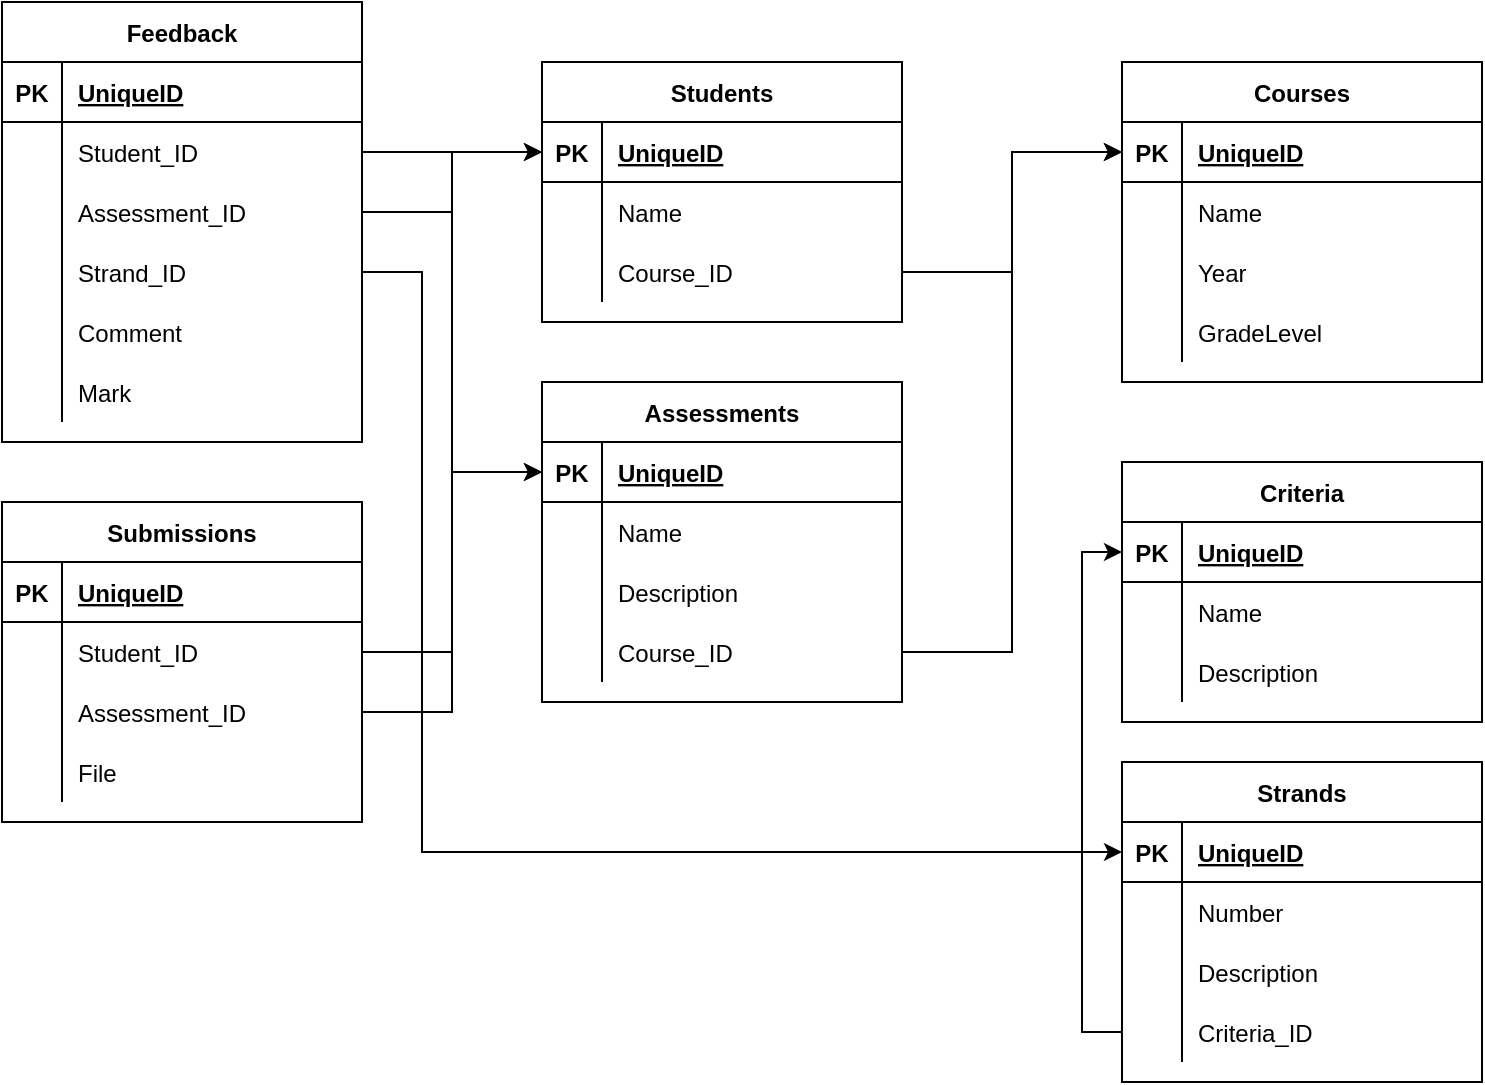 <mxfile version="14.6.9" type="google"><diagram id="i6B0ZyDG6WXaHz0yz57-" name="Page-1"><mxGraphModel dx="890" dy="598" grid="1" gridSize="10" guides="1" tooltips="1" connect="1" arrows="1" fold="1" page="1" pageScale="1" pageWidth="850" pageHeight="1100" math="0" shadow="0"><root><mxCell id="0"/><mxCell id="1" parent="0"/><mxCell id="EustaK-4bqcPozon1rY3-1" value="Students" style="shape=table;startSize=30;container=1;collapsible=1;childLayout=tableLayout;fixedRows=1;rowLines=0;fontStyle=1;align=center;resizeLast=1;" vertex="1" parent="1"><mxGeometry x="290" y="40" width="180" height="130" as="geometry"/></mxCell><mxCell id="EustaK-4bqcPozon1rY3-2" value="" style="shape=partialRectangle;collapsible=0;dropTarget=0;pointerEvents=0;fillColor=none;top=0;left=0;bottom=1;right=0;points=[[0,0.5],[1,0.5]];portConstraint=eastwest;" vertex="1" parent="EustaK-4bqcPozon1rY3-1"><mxGeometry y="30" width="180" height="30" as="geometry"/></mxCell><mxCell id="EustaK-4bqcPozon1rY3-3" value="PK" style="shape=partialRectangle;connectable=0;fillColor=none;top=0;left=0;bottom=0;right=0;fontStyle=1;overflow=hidden;" vertex="1" parent="EustaK-4bqcPozon1rY3-2"><mxGeometry width="30" height="30" as="geometry"/></mxCell><mxCell id="EustaK-4bqcPozon1rY3-4" value="UniqueID" style="shape=partialRectangle;connectable=0;fillColor=none;top=0;left=0;bottom=0;right=0;align=left;spacingLeft=6;fontStyle=5;overflow=hidden;" vertex="1" parent="EustaK-4bqcPozon1rY3-2"><mxGeometry x="30" width="150" height="30" as="geometry"/></mxCell><mxCell id="EustaK-4bqcPozon1rY3-5" value="" style="shape=partialRectangle;collapsible=0;dropTarget=0;pointerEvents=0;fillColor=none;top=0;left=0;bottom=0;right=0;points=[[0,0.5],[1,0.5]];portConstraint=eastwest;" vertex="1" parent="EustaK-4bqcPozon1rY3-1"><mxGeometry y="60" width="180" height="30" as="geometry"/></mxCell><mxCell id="EustaK-4bqcPozon1rY3-6" value="" style="shape=partialRectangle;connectable=0;fillColor=none;top=0;left=0;bottom=0;right=0;editable=1;overflow=hidden;" vertex="1" parent="EustaK-4bqcPozon1rY3-5"><mxGeometry width="30" height="30" as="geometry"/></mxCell><mxCell id="EustaK-4bqcPozon1rY3-7" value="Name" style="shape=partialRectangle;connectable=0;fillColor=none;top=0;left=0;bottom=0;right=0;align=left;spacingLeft=6;overflow=hidden;" vertex="1" parent="EustaK-4bqcPozon1rY3-5"><mxGeometry x="30" width="150" height="30" as="geometry"/></mxCell><mxCell id="EustaK-4bqcPozon1rY3-8" value="" style="shape=partialRectangle;collapsible=0;dropTarget=0;pointerEvents=0;fillColor=none;top=0;left=0;bottom=0;right=0;points=[[0,0.5],[1,0.5]];portConstraint=eastwest;" vertex="1" parent="EustaK-4bqcPozon1rY3-1"><mxGeometry y="90" width="180" height="30" as="geometry"/></mxCell><mxCell id="EustaK-4bqcPozon1rY3-9" value="" style="shape=partialRectangle;connectable=0;fillColor=none;top=0;left=0;bottom=0;right=0;editable=1;overflow=hidden;" vertex="1" parent="EustaK-4bqcPozon1rY3-8"><mxGeometry width="30" height="30" as="geometry"/></mxCell><mxCell id="EustaK-4bqcPozon1rY3-10" value="Course_ID" style="shape=partialRectangle;connectable=0;fillColor=none;top=0;left=0;bottom=0;right=0;align=left;spacingLeft=6;overflow=hidden;" vertex="1" parent="EustaK-4bqcPozon1rY3-8"><mxGeometry x="30" width="150" height="30" as="geometry"/></mxCell><mxCell id="EustaK-4bqcPozon1rY3-14" value="Assessments" style="shape=table;startSize=30;container=1;collapsible=1;childLayout=tableLayout;fixedRows=1;rowLines=0;fontStyle=1;align=center;resizeLast=1;" vertex="1" parent="1"><mxGeometry x="290" y="200" width="180" height="160" as="geometry"/></mxCell><mxCell id="EustaK-4bqcPozon1rY3-15" value="" style="shape=partialRectangle;collapsible=0;dropTarget=0;pointerEvents=0;fillColor=none;top=0;left=0;bottom=1;right=0;points=[[0,0.5],[1,0.5]];portConstraint=eastwest;" vertex="1" parent="EustaK-4bqcPozon1rY3-14"><mxGeometry y="30" width="180" height="30" as="geometry"/></mxCell><mxCell id="EustaK-4bqcPozon1rY3-16" value="PK" style="shape=partialRectangle;connectable=0;fillColor=none;top=0;left=0;bottom=0;right=0;fontStyle=1;overflow=hidden;" vertex="1" parent="EustaK-4bqcPozon1rY3-15"><mxGeometry width="30" height="30" as="geometry"/></mxCell><mxCell id="EustaK-4bqcPozon1rY3-17" value="UniqueID" style="shape=partialRectangle;connectable=0;fillColor=none;top=0;left=0;bottom=0;right=0;align=left;spacingLeft=6;fontStyle=5;overflow=hidden;" vertex="1" parent="EustaK-4bqcPozon1rY3-15"><mxGeometry x="30" width="150" height="30" as="geometry"/></mxCell><mxCell id="EustaK-4bqcPozon1rY3-18" value="" style="shape=partialRectangle;collapsible=0;dropTarget=0;pointerEvents=0;fillColor=none;top=0;left=0;bottom=0;right=0;points=[[0,0.5],[1,0.5]];portConstraint=eastwest;" vertex="1" parent="EustaK-4bqcPozon1rY3-14"><mxGeometry y="60" width="180" height="30" as="geometry"/></mxCell><mxCell id="EustaK-4bqcPozon1rY3-19" value="" style="shape=partialRectangle;connectable=0;fillColor=none;top=0;left=0;bottom=0;right=0;editable=1;overflow=hidden;" vertex="1" parent="EustaK-4bqcPozon1rY3-18"><mxGeometry width="30" height="30" as="geometry"/></mxCell><mxCell id="EustaK-4bqcPozon1rY3-20" value="Name" style="shape=partialRectangle;connectable=0;fillColor=none;top=0;left=0;bottom=0;right=0;align=left;spacingLeft=6;overflow=hidden;" vertex="1" parent="EustaK-4bqcPozon1rY3-18"><mxGeometry x="30" width="150" height="30" as="geometry"/></mxCell><mxCell id="EustaK-4bqcPozon1rY3-21" value="" style="shape=partialRectangle;collapsible=0;dropTarget=0;pointerEvents=0;fillColor=none;top=0;left=0;bottom=0;right=0;points=[[0,0.5],[1,0.5]];portConstraint=eastwest;" vertex="1" parent="EustaK-4bqcPozon1rY3-14"><mxGeometry y="90" width="180" height="30" as="geometry"/></mxCell><mxCell id="EustaK-4bqcPozon1rY3-22" value="" style="shape=partialRectangle;connectable=0;fillColor=none;top=0;left=0;bottom=0;right=0;editable=1;overflow=hidden;" vertex="1" parent="EustaK-4bqcPozon1rY3-21"><mxGeometry width="30" height="30" as="geometry"/></mxCell><mxCell id="EustaK-4bqcPozon1rY3-23" value="Description" style="shape=partialRectangle;connectable=0;fillColor=none;top=0;left=0;bottom=0;right=0;align=left;spacingLeft=6;overflow=hidden;" vertex="1" parent="EustaK-4bqcPozon1rY3-21"><mxGeometry x="30" width="150" height="30" as="geometry"/></mxCell><mxCell id="EustaK-4bqcPozon1rY3-24" value="" style="shape=partialRectangle;collapsible=0;dropTarget=0;pointerEvents=0;fillColor=none;top=0;left=0;bottom=0;right=0;points=[[0,0.5],[1,0.5]];portConstraint=eastwest;" vertex="1" parent="EustaK-4bqcPozon1rY3-14"><mxGeometry y="120" width="180" height="30" as="geometry"/></mxCell><mxCell id="EustaK-4bqcPozon1rY3-25" value="" style="shape=partialRectangle;connectable=0;fillColor=none;top=0;left=0;bottom=0;right=0;editable=1;overflow=hidden;" vertex="1" parent="EustaK-4bqcPozon1rY3-24"><mxGeometry width="30" height="30" as="geometry"/></mxCell><mxCell id="EustaK-4bqcPozon1rY3-26" value="Course_ID" style="shape=partialRectangle;connectable=0;fillColor=none;top=0;left=0;bottom=0;right=0;align=left;spacingLeft=6;overflow=hidden;" vertex="1" parent="EustaK-4bqcPozon1rY3-24"><mxGeometry x="30" width="150" height="30" as="geometry"/></mxCell><mxCell id="EustaK-4bqcPozon1rY3-27" value="Courses" style="shape=table;startSize=30;container=1;collapsible=1;childLayout=tableLayout;fixedRows=1;rowLines=0;fontStyle=1;align=center;resizeLast=1;" vertex="1" parent="1"><mxGeometry x="580" y="40" width="180" height="160" as="geometry"/></mxCell><mxCell id="EustaK-4bqcPozon1rY3-28" value="" style="shape=partialRectangle;collapsible=0;dropTarget=0;pointerEvents=0;fillColor=none;top=0;left=0;bottom=1;right=0;points=[[0,0.5],[1,0.5]];portConstraint=eastwest;" vertex="1" parent="EustaK-4bqcPozon1rY3-27"><mxGeometry y="30" width="180" height="30" as="geometry"/></mxCell><mxCell id="EustaK-4bqcPozon1rY3-29" value="PK" style="shape=partialRectangle;connectable=0;fillColor=none;top=0;left=0;bottom=0;right=0;fontStyle=1;overflow=hidden;" vertex="1" parent="EustaK-4bqcPozon1rY3-28"><mxGeometry width="30" height="30" as="geometry"/></mxCell><mxCell id="EustaK-4bqcPozon1rY3-30" value="UniqueID" style="shape=partialRectangle;connectable=0;fillColor=none;top=0;left=0;bottom=0;right=0;align=left;spacingLeft=6;fontStyle=5;overflow=hidden;" vertex="1" parent="EustaK-4bqcPozon1rY3-28"><mxGeometry x="30" width="150" height="30" as="geometry"/></mxCell><mxCell id="EustaK-4bqcPozon1rY3-31" value="" style="shape=partialRectangle;collapsible=0;dropTarget=0;pointerEvents=0;fillColor=none;top=0;left=0;bottom=0;right=0;points=[[0,0.5],[1,0.5]];portConstraint=eastwest;" vertex="1" parent="EustaK-4bqcPozon1rY3-27"><mxGeometry y="60" width="180" height="30" as="geometry"/></mxCell><mxCell id="EustaK-4bqcPozon1rY3-32" value="" style="shape=partialRectangle;connectable=0;fillColor=none;top=0;left=0;bottom=0;right=0;editable=1;overflow=hidden;" vertex="1" parent="EustaK-4bqcPozon1rY3-31"><mxGeometry width="30" height="30" as="geometry"/></mxCell><mxCell id="EustaK-4bqcPozon1rY3-33" value="Name" style="shape=partialRectangle;connectable=0;fillColor=none;top=0;left=0;bottom=0;right=0;align=left;spacingLeft=6;overflow=hidden;" vertex="1" parent="EustaK-4bqcPozon1rY3-31"><mxGeometry x="30" width="150" height="30" as="geometry"/></mxCell><mxCell id="EustaK-4bqcPozon1rY3-34" value="" style="shape=partialRectangle;collapsible=0;dropTarget=0;pointerEvents=0;fillColor=none;top=0;left=0;bottom=0;right=0;points=[[0,0.5],[1,0.5]];portConstraint=eastwest;" vertex="1" parent="EustaK-4bqcPozon1rY3-27"><mxGeometry y="90" width="180" height="30" as="geometry"/></mxCell><mxCell id="EustaK-4bqcPozon1rY3-35" value="" style="shape=partialRectangle;connectable=0;fillColor=none;top=0;left=0;bottom=0;right=0;editable=1;overflow=hidden;" vertex="1" parent="EustaK-4bqcPozon1rY3-34"><mxGeometry width="30" height="30" as="geometry"/></mxCell><mxCell id="EustaK-4bqcPozon1rY3-36" value="Year" style="shape=partialRectangle;connectable=0;fillColor=none;top=0;left=0;bottom=0;right=0;align=left;spacingLeft=6;overflow=hidden;" vertex="1" parent="EustaK-4bqcPozon1rY3-34"><mxGeometry x="30" width="150" height="30" as="geometry"/></mxCell><mxCell id="EustaK-4bqcPozon1rY3-41" value="" style="shape=partialRectangle;collapsible=0;dropTarget=0;pointerEvents=0;fillColor=none;top=0;left=0;bottom=0;right=0;points=[[0,0.5],[1,0.5]];portConstraint=eastwest;" vertex="1" parent="EustaK-4bqcPozon1rY3-27"><mxGeometry y="120" width="180" height="30" as="geometry"/></mxCell><mxCell id="EustaK-4bqcPozon1rY3-42" value="" style="shape=partialRectangle;connectable=0;fillColor=none;top=0;left=0;bottom=0;right=0;editable=1;overflow=hidden;" vertex="1" parent="EustaK-4bqcPozon1rY3-41"><mxGeometry width="30" height="30" as="geometry"/></mxCell><mxCell id="EustaK-4bqcPozon1rY3-43" value="GradeLevel" style="shape=partialRectangle;connectable=0;fillColor=none;top=0;left=0;bottom=0;right=0;align=left;spacingLeft=6;overflow=hidden;" vertex="1" parent="EustaK-4bqcPozon1rY3-41"><mxGeometry x="30" width="150" height="30" as="geometry"/></mxCell><mxCell id="EustaK-4bqcPozon1rY3-40" style="edgeStyle=orthogonalEdgeStyle;rounded=0;orthogonalLoop=1;jettySize=auto;html=1;" edge="1" parent="1" source="EustaK-4bqcPozon1rY3-8" target="EustaK-4bqcPozon1rY3-28"><mxGeometry relative="1" as="geometry"/></mxCell><mxCell id="EustaK-4bqcPozon1rY3-44" style="edgeStyle=orthogonalEdgeStyle;rounded=0;orthogonalLoop=1;jettySize=auto;html=1;" edge="1" parent="1" source="EustaK-4bqcPozon1rY3-24" target="EustaK-4bqcPozon1rY3-28"><mxGeometry relative="1" as="geometry"/></mxCell><mxCell id="EustaK-4bqcPozon1rY3-45" value="Feedback" style="shape=table;startSize=30;container=1;collapsible=1;childLayout=tableLayout;fixedRows=1;rowLines=0;fontStyle=1;align=center;resizeLast=1;" vertex="1" parent="1"><mxGeometry x="20" y="10" width="180" height="220" as="geometry"/></mxCell><mxCell id="EustaK-4bqcPozon1rY3-46" value="" style="shape=partialRectangle;collapsible=0;dropTarget=0;pointerEvents=0;fillColor=none;top=0;left=0;bottom=1;right=0;points=[[0,0.5],[1,0.5]];portConstraint=eastwest;" vertex="1" parent="EustaK-4bqcPozon1rY3-45"><mxGeometry y="30" width="180" height="30" as="geometry"/></mxCell><mxCell id="EustaK-4bqcPozon1rY3-47" value="PK" style="shape=partialRectangle;connectable=0;fillColor=none;top=0;left=0;bottom=0;right=0;fontStyle=1;overflow=hidden;" vertex="1" parent="EustaK-4bqcPozon1rY3-46"><mxGeometry width="30" height="30" as="geometry"/></mxCell><mxCell id="EustaK-4bqcPozon1rY3-48" value="UniqueID" style="shape=partialRectangle;connectable=0;fillColor=none;top=0;left=0;bottom=0;right=0;align=left;spacingLeft=6;fontStyle=5;overflow=hidden;" vertex="1" parent="EustaK-4bqcPozon1rY3-46"><mxGeometry x="30" width="150" height="30" as="geometry"/></mxCell><mxCell id="EustaK-4bqcPozon1rY3-49" value="" style="shape=partialRectangle;collapsible=0;dropTarget=0;pointerEvents=0;fillColor=none;top=0;left=0;bottom=0;right=0;points=[[0,0.5],[1,0.5]];portConstraint=eastwest;" vertex="1" parent="EustaK-4bqcPozon1rY3-45"><mxGeometry y="60" width="180" height="30" as="geometry"/></mxCell><mxCell id="EustaK-4bqcPozon1rY3-50" value="" style="shape=partialRectangle;connectable=0;fillColor=none;top=0;left=0;bottom=0;right=0;editable=1;overflow=hidden;" vertex="1" parent="EustaK-4bqcPozon1rY3-49"><mxGeometry width="30" height="30" as="geometry"/></mxCell><mxCell id="EustaK-4bqcPozon1rY3-51" value="Student_ID" style="shape=partialRectangle;connectable=0;fillColor=none;top=0;left=0;bottom=0;right=0;align=left;spacingLeft=6;overflow=hidden;" vertex="1" parent="EustaK-4bqcPozon1rY3-49"><mxGeometry x="30" width="150" height="30" as="geometry"/></mxCell><mxCell id="EustaK-4bqcPozon1rY3-52" value="" style="shape=partialRectangle;collapsible=0;dropTarget=0;pointerEvents=0;fillColor=none;top=0;left=0;bottom=0;right=0;points=[[0,0.5],[1,0.5]];portConstraint=eastwest;" vertex="1" parent="EustaK-4bqcPozon1rY3-45"><mxGeometry y="90" width="180" height="30" as="geometry"/></mxCell><mxCell id="EustaK-4bqcPozon1rY3-53" value="" style="shape=partialRectangle;connectable=0;fillColor=none;top=0;left=0;bottom=0;right=0;editable=1;overflow=hidden;" vertex="1" parent="EustaK-4bqcPozon1rY3-52"><mxGeometry width="30" height="30" as="geometry"/></mxCell><mxCell id="EustaK-4bqcPozon1rY3-54" value="Assessment_ID" style="shape=partialRectangle;connectable=0;fillColor=none;top=0;left=0;bottom=0;right=0;align=left;spacingLeft=6;overflow=hidden;" vertex="1" parent="EustaK-4bqcPozon1rY3-52"><mxGeometry x="30" width="150" height="30" as="geometry"/></mxCell><mxCell id="EustaK-4bqcPozon1rY3-55" value="" style="shape=partialRectangle;collapsible=0;dropTarget=0;pointerEvents=0;fillColor=none;top=0;left=0;bottom=0;right=0;points=[[0,0.5],[1,0.5]];portConstraint=eastwest;" vertex="1" parent="EustaK-4bqcPozon1rY3-45"><mxGeometry y="120" width="180" height="30" as="geometry"/></mxCell><mxCell id="EustaK-4bqcPozon1rY3-56" value="" style="shape=partialRectangle;connectable=0;fillColor=none;top=0;left=0;bottom=0;right=0;editable=1;overflow=hidden;" vertex="1" parent="EustaK-4bqcPozon1rY3-55"><mxGeometry width="30" height="30" as="geometry"/></mxCell><mxCell id="EustaK-4bqcPozon1rY3-57" value="Strand_ID" style="shape=partialRectangle;connectable=0;fillColor=none;top=0;left=0;bottom=0;right=0;align=left;spacingLeft=6;overflow=hidden;" vertex="1" parent="EustaK-4bqcPozon1rY3-55"><mxGeometry x="30" width="150" height="30" as="geometry"/></mxCell><mxCell id="EustaK-4bqcPozon1rY3-58" value="" style="shape=partialRectangle;collapsible=0;dropTarget=0;pointerEvents=0;fillColor=none;top=0;left=0;bottom=0;right=0;points=[[0,0.5],[1,0.5]];portConstraint=eastwest;" vertex="1" parent="EustaK-4bqcPozon1rY3-45"><mxGeometry y="150" width="180" height="30" as="geometry"/></mxCell><mxCell id="EustaK-4bqcPozon1rY3-59" value="" style="shape=partialRectangle;connectable=0;fillColor=none;top=0;left=0;bottom=0;right=0;editable=1;overflow=hidden;" vertex="1" parent="EustaK-4bqcPozon1rY3-58"><mxGeometry width="30" height="30" as="geometry"/></mxCell><mxCell id="EustaK-4bqcPozon1rY3-60" value="Comment" style="shape=partialRectangle;connectable=0;fillColor=none;top=0;left=0;bottom=0;right=0;align=left;spacingLeft=6;overflow=hidden;" vertex="1" parent="EustaK-4bqcPozon1rY3-58"><mxGeometry x="30" width="150" height="30" as="geometry"/></mxCell><mxCell id="EustaK-4bqcPozon1rY3-91" value="" style="shape=partialRectangle;collapsible=0;dropTarget=0;pointerEvents=0;fillColor=none;top=0;left=0;bottom=0;right=0;points=[[0,0.5],[1,0.5]];portConstraint=eastwest;" vertex="1" parent="EustaK-4bqcPozon1rY3-45"><mxGeometry y="180" width="180" height="30" as="geometry"/></mxCell><mxCell id="EustaK-4bqcPozon1rY3-92" value="" style="shape=partialRectangle;connectable=0;fillColor=none;top=0;left=0;bottom=0;right=0;editable=1;overflow=hidden;" vertex="1" parent="EustaK-4bqcPozon1rY3-91"><mxGeometry width="30" height="30" as="geometry"/></mxCell><mxCell id="EustaK-4bqcPozon1rY3-93" value="Mark" style="shape=partialRectangle;connectable=0;fillColor=none;top=0;left=0;bottom=0;right=0;align=left;spacingLeft=6;overflow=hidden;" vertex="1" parent="EustaK-4bqcPozon1rY3-91"><mxGeometry x="30" width="150" height="30" as="geometry"/></mxCell><mxCell id="EustaK-4bqcPozon1rY3-61" style="edgeStyle=orthogonalEdgeStyle;rounded=0;orthogonalLoop=1;jettySize=auto;html=1;" edge="1" parent="1" source="EustaK-4bqcPozon1rY3-49" target="EustaK-4bqcPozon1rY3-2"><mxGeometry relative="1" as="geometry"/></mxCell><mxCell id="EustaK-4bqcPozon1rY3-62" style="edgeStyle=orthogonalEdgeStyle;rounded=0;orthogonalLoop=1;jettySize=auto;html=1;" edge="1" parent="1" source="EustaK-4bqcPozon1rY3-52" target="EustaK-4bqcPozon1rY3-15"><mxGeometry relative="1" as="geometry"/></mxCell><mxCell id="EustaK-4bqcPozon1rY3-63" value="Criteria" style="shape=table;startSize=30;container=1;collapsible=1;childLayout=tableLayout;fixedRows=1;rowLines=0;fontStyle=1;align=center;resizeLast=1;" vertex="1" parent="1"><mxGeometry x="580" y="240" width="180" height="130" as="geometry"/></mxCell><mxCell id="EustaK-4bqcPozon1rY3-64" value="" style="shape=partialRectangle;collapsible=0;dropTarget=0;pointerEvents=0;fillColor=none;top=0;left=0;bottom=1;right=0;points=[[0,0.5],[1,0.5]];portConstraint=eastwest;" vertex="1" parent="EustaK-4bqcPozon1rY3-63"><mxGeometry y="30" width="180" height="30" as="geometry"/></mxCell><mxCell id="EustaK-4bqcPozon1rY3-65" value="PK" style="shape=partialRectangle;connectable=0;fillColor=none;top=0;left=0;bottom=0;right=0;fontStyle=1;overflow=hidden;" vertex="1" parent="EustaK-4bqcPozon1rY3-64"><mxGeometry width="30" height="30" as="geometry"/></mxCell><mxCell id="EustaK-4bqcPozon1rY3-66" value="UniqueID" style="shape=partialRectangle;connectable=0;fillColor=none;top=0;left=0;bottom=0;right=0;align=left;spacingLeft=6;fontStyle=5;overflow=hidden;" vertex="1" parent="EustaK-4bqcPozon1rY3-64"><mxGeometry x="30" width="150" height="30" as="geometry"/></mxCell><mxCell id="EustaK-4bqcPozon1rY3-67" value="" style="shape=partialRectangle;collapsible=0;dropTarget=0;pointerEvents=0;fillColor=none;top=0;left=0;bottom=0;right=0;points=[[0,0.5],[1,0.5]];portConstraint=eastwest;" vertex="1" parent="EustaK-4bqcPozon1rY3-63"><mxGeometry y="60" width="180" height="30" as="geometry"/></mxCell><mxCell id="EustaK-4bqcPozon1rY3-68" value="" style="shape=partialRectangle;connectable=0;fillColor=none;top=0;left=0;bottom=0;right=0;editable=1;overflow=hidden;" vertex="1" parent="EustaK-4bqcPozon1rY3-67"><mxGeometry width="30" height="30" as="geometry"/></mxCell><mxCell id="EustaK-4bqcPozon1rY3-69" value="Name" style="shape=partialRectangle;connectable=0;fillColor=none;top=0;left=0;bottom=0;right=0;align=left;spacingLeft=6;overflow=hidden;" vertex="1" parent="EustaK-4bqcPozon1rY3-67"><mxGeometry x="30" width="150" height="30" as="geometry"/></mxCell><mxCell id="EustaK-4bqcPozon1rY3-70" value="" style="shape=partialRectangle;collapsible=0;dropTarget=0;pointerEvents=0;fillColor=none;top=0;left=0;bottom=0;right=0;points=[[0,0.5],[1,0.5]];portConstraint=eastwest;" vertex="1" parent="EustaK-4bqcPozon1rY3-63"><mxGeometry y="90" width="180" height="30" as="geometry"/></mxCell><mxCell id="EustaK-4bqcPozon1rY3-71" value="" style="shape=partialRectangle;connectable=0;fillColor=none;top=0;left=0;bottom=0;right=0;editable=1;overflow=hidden;" vertex="1" parent="EustaK-4bqcPozon1rY3-70"><mxGeometry width="30" height="30" as="geometry"/></mxCell><mxCell id="EustaK-4bqcPozon1rY3-72" value="Description" style="shape=partialRectangle;connectable=0;fillColor=none;top=0;left=0;bottom=0;right=0;align=left;spacingLeft=6;overflow=hidden;" vertex="1" parent="EustaK-4bqcPozon1rY3-70"><mxGeometry x="30" width="150" height="30" as="geometry"/></mxCell><mxCell id="EustaK-4bqcPozon1rY3-76" value="Strands" style="shape=table;startSize=30;container=1;collapsible=1;childLayout=tableLayout;fixedRows=1;rowLines=0;fontStyle=1;align=center;resizeLast=1;" vertex="1" parent="1"><mxGeometry x="580" y="390" width="180" height="160" as="geometry"/></mxCell><mxCell id="EustaK-4bqcPozon1rY3-77" value="" style="shape=partialRectangle;collapsible=0;dropTarget=0;pointerEvents=0;fillColor=none;top=0;left=0;bottom=1;right=0;points=[[0,0.5],[1,0.5]];portConstraint=eastwest;" vertex="1" parent="EustaK-4bqcPozon1rY3-76"><mxGeometry y="30" width="180" height="30" as="geometry"/></mxCell><mxCell id="EustaK-4bqcPozon1rY3-78" value="PK" style="shape=partialRectangle;connectable=0;fillColor=none;top=0;left=0;bottom=0;right=0;fontStyle=1;overflow=hidden;" vertex="1" parent="EustaK-4bqcPozon1rY3-77"><mxGeometry width="30" height="30" as="geometry"/></mxCell><mxCell id="EustaK-4bqcPozon1rY3-79" value="UniqueID" style="shape=partialRectangle;connectable=0;fillColor=none;top=0;left=0;bottom=0;right=0;align=left;spacingLeft=6;fontStyle=5;overflow=hidden;" vertex="1" parent="EustaK-4bqcPozon1rY3-77"><mxGeometry x="30" width="150" height="30" as="geometry"/></mxCell><mxCell id="EustaK-4bqcPozon1rY3-80" value="" style="shape=partialRectangle;collapsible=0;dropTarget=0;pointerEvents=0;fillColor=none;top=0;left=0;bottom=0;right=0;points=[[0,0.5],[1,0.5]];portConstraint=eastwest;" vertex="1" parent="EustaK-4bqcPozon1rY3-76"><mxGeometry y="60" width="180" height="30" as="geometry"/></mxCell><mxCell id="EustaK-4bqcPozon1rY3-81" value="" style="shape=partialRectangle;connectable=0;fillColor=none;top=0;left=0;bottom=0;right=0;editable=1;overflow=hidden;" vertex="1" parent="EustaK-4bqcPozon1rY3-80"><mxGeometry width="30" height="30" as="geometry"/></mxCell><mxCell id="EustaK-4bqcPozon1rY3-82" value="Number" style="shape=partialRectangle;connectable=0;fillColor=none;top=0;left=0;bottom=0;right=0;align=left;spacingLeft=6;overflow=hidden;" vertex="1" parent="EustaK-4bqcPozon1rY3-80"><mxGeometry x="30" width="150" height="30" as="geometry"/></mxCell><mxCell id="EustaK-4bqcPozon1rY3-83" value="" style="shape=partialRectangle;collapsible=0;dropTarget=0;pointerEvents=0;fillColor=none;top=0;left=0;bottom=0;right=0;points=[[0,0.5],[1,0.5]];portConstraint=eastwest;" vertex="1" parent="EustaK-4bqcPozon1rY3-76"><mxGeometry y="90" width="180" height="30" as="geometry"/></mxCell><mxCell id="EustaK-4bqcPozon1rY3-84" value="" style="shape=partialRectangle;connectable=0;fillColor=none;top=0;left=0;bottom=0;right=0;editable=1;overflow=hidden;" vertex="1" parent="EustaK-4bqcPozon1rY3-83"><mxGeometry width="30" height="30" as="geometry"/></mxCell><mxCell id="EustaK-4bqcPozon1rY3-85" value="Description" style="shape=partialRectangle;connectable=0;fillColor=none;top=0;left=0;bottom=0;right=0;align=left;spacingLeft=6;overflow=hidden;" vertex="1" parent="EustaK-4bqcPozon1rY3-83"><mxGeometry x="30" width="150" height="30" as="geometry"/></mxCell><mxCell id="EustaK-4bqcPozon1rY3-86" value="" style="shape=partialRectangle;collapsible=0;dropTarget=0;pointerEvents=0;fillColor=none;top=0;left=0;bottom=0;right=0;points=[[0,0.5],[1,0.5]];portConstraint=eastwest;" vertex="1" parent="EustaK-4bqcPozon1rY3-76"><mxGeometry y="120" width="180" height="30" as="geometry"/></mxCell><mxCell id="EustaK-4bqcPozon1rY3-87" value="" style="shape=partialRectangle;connectable=0;fillColor=none;top=0;left=0;bottom=0;right=0;editable=1;overflow=hidden;" vertex="1" parent="EustaK-4bqcPozon1rY3-86"><mxGeometry width="30" height="30" as="geometry"/></mxCell><mxCell id="EustaK-4bqcPozon1rY3-88" value="Criteria_ID" style="shape=partialRectangle;connectable=0;fillColor=none;top=0;left=0;bottom=0;right=0;align=left;spacingLeft=6;overflow=hidden;" vertex="1" parent="EustaK-4bqcPozon1rY3-86"><mxGeometry x="30" width="150" height="30" as="geometry"/></mxCell><mxCell id="EustaK-4bqcPozon1rY3-89" style="edgeStyle=orthogonalEdgeStyle;rounded=0;orthogonalLoop=1;jettySize=auto;html=1;" edge="1" parent="1" source="EustaK-4bqcPozon1rY3-86" target="EustaK-4bqcPozon1rY3-64"><mxGeometry relative="1" as="geometry"><Array as="points"><mxPoint x="560" y="525"/><mxPoint x="560" y="285"/></Array></mxGeometry></mxCell><mxCell id="EustaK-4bqcPozon1rY3-90" style="edgeStyle=orthogonalEdgeStyle;rounded=0;orthogonalLoop=1;jettySize=auto;html=1;" edge="1" parent="1" source="EustaK-4bqcPozon1rY3-55" target="EustaK-4bqcPozon1rY3-77"><mxGeometry relative="1" as="geometry"><Array as="points"><mxPoint x="230" y="145"/><mxPoint x="230" y="435"/></Array></mxGeometry></mxCell><mxCell id="EustaK-4bqcPozon1rY3-94" value="Submissions" style="shape=table;startSize=30;container=1;collapsible=1;childLayout=tableLayout;fixedRows=1;rowLines=0;fontStyle=1;align=center;resizeLast=1;" vertex="1" parent="1"><mxGeometry x="20" y="260" width="180" height="160" as="geometry"/></mxCell><mxCell id="EustaK-4bqcPozon1rY3-95" value="" style="shape=partialRectangle;collapsible=0;dropTarget=0;pointerEvents=0;fillColor=none;top=0;left=0;bottom=1;right=0;points=[[0,0.5],[1,0.5]];portConstraint=eastwest;" vertex="1" parent="EustaK-4bqcPozon1rY3-94"><mxGeometry y="30" width="180" height="30" as="geometry"/></mxCell><mxCell id="EustaK-4bqcPozon1rY3-96" value="PK" style="shape=partialRectangle;connectable=0;fillColor=none;top=0;left=0;bottom=0;right=0;fontStyle=1;overflow=hidden;" vertex="1" parent="EustaK-4bqcPozon1rY3-95"><mxGeometry width="30" height="30" as="geometry"/></mxCell><mxCell id="EustaK-4bqcPozon1rY3-97" value="UniqueID" style="shape=partialRectangle;connectable=0;fillColor=none;top=0;left=0;bottom=0;right=0;align=left;spacingLeft=6;fontStyle=5;overflow=hidden;" vertex="1" parent="EustaK-4bqcPozon1rY3-95"><mxGeometry x="30" width="150" height="30" as="geometry"/></mxCell><mxCell id="EustaK-4bqcPozon1rY3-98" value="" style="shape=partialRectangle;collapsible=0;dropTarget=0;pointerEvents=0;fillColor=none;top=0;left=0;bottom=0;right=0;points=[[0,0.5],[1,0.5]];portConstraint=eastwest;" vertex="1" parent="EustaK-4bqcPozon1rY3-94"><mxGeometry y="60" width="180" height="30" as="geometry"/></mxCell><mxCell id="EustaK-4bqcPozon1rY3-99" value="" style="shape=partialRectangle;connectable=0;fillColor=none;top=0;left=0;bottom=0;right=0;editable=1;overflow=hidden;" vertex="1" parent="EustaK-4bqcPozon1rY3-98"><mxGeometry width="30" height="30" as="geometry"/></mxCell><mxCell id="EustaK-4bqcPozon1rY3-100" value="Student_ID" style="shape=partialRectangle;connectable=0;fillColor=none;top=0;left=0;bottom=0;right=0;align=left;spacingLeft=6;overflow=hidden;" vertex="1" parent="EustaK-4bqcPozon1rY3-98"><mxGeometry x="30" width="150" height="30" as="geometry"/></mxCell><mxCell id="EustaK-4bqcPozon1rY3-101" value="" style="shape=partialRectangle;collapsible=0;dropTarget=0;pointerEvents=0;fillColor=none;top=0;left=0;bottom=0;right=0;points=[[0,0.5],[1,0.5]];portConstraint=eastwest;" vertex="1" parent="EustaK-4bqcPozon1rY3-94"><mxGeometry y="90" width="180" height="30" as="geometry"/></mxCell><mxCell id="EustaK-4bqcPozon1rY3-102" value="" style="shape=partialRectangle;connectable=0;fillColor=none;top=0;left=0;bottom=0;right=0;editable=1;overflow=hidden;" vertex="1" parent="EustaK-4bqcPozon1rY3-101"><mxGeometry width="30" height="30" as="geometry"/></mxCell><mxCell id="EustaK-4bqcPozon1rY3-103" value="Assessment_ID" style="shape=partialRectangle;connectable=0;fillColor=none;top=0;left=0;bottom=0;right=0;align=left;spacingLeft=6;overflow=hidden;" vertex="1" parent="EustaK-4bqcPozon1rY3-101"><mxGeometry x="30" width="150" height="30" as="geometry"/></mxCell><mxCell id="EustaK-4bqcPozon1rY3-104" value="" style="shape=partialRectangle;collapsible=0;dropTarget=0;pointerEvents=0;fillColor=none;top=0;left=0;bottom=0;right=0;points=[[0,0.5],[1,0.5]];portConstraint=eastwest;" vertex="1" parent="EustaK-4bqcPozon1rY3-94"><mxGeometry y="120" width="180" height="30" as="geometry"/></mxCell><mxCell id="EustaK-4bqcPozon1rY3-105" value="" style="shape=partialRectangle;connectable=0;fillColor=none;top=0;left=0;bottom=0;right=0;editable=1;overflow=hidden;" vertex="1" parent="EustaK-4bqcPozon1rY3-104"><mxGeometry width="30" height="30" as="geometry"/></mxCell><mxCell id="EustaK-4bqcPozon1rY3-106" value="File" style="shape=partialRectangle;connectable=0;fillColor=none;top=0;left=0;bottom=0;right=0;align=left;spacingLeft=6;overflow=hidden;" vertex="1" parent="EustaK-4bqcPozon1rY3-104"><mxGeometry x="30" width="150" height="30" as="geometry"/></mxCell><mxCell id="EustaK-4bqcPozon1rY3-107" style="edgeStyle=orthogonalEdgeStyle;rounded=0;orthogonalLoop=1;jettySize=auto;html=1;" edge="1" parent="1" source="EustaK-4bqcPozon1rY3-98" target="EustaK-4bqcPozon1rY3-2"><mxGeometry relative="1" as="geometry"/></mxCell><mxCell id="EustaK-4bqcPozon1rY3-108" style="edgeStyle=orthogonalEdgeStyle;rounded=0;orthogonalLoop=1;jettySize=auto;html=1;exitX=1;exitY=0.5;exitDx=0;exitDy=0;" edge="1" parent="1" source="EustaK-4bqcPozon1rY3-101" target="EustaK-4bqcPozon1rY3-15"><mxGeometry relative="1" as="geometry"/></mxCell></root></mxGraphModel></diagram></mxfile>